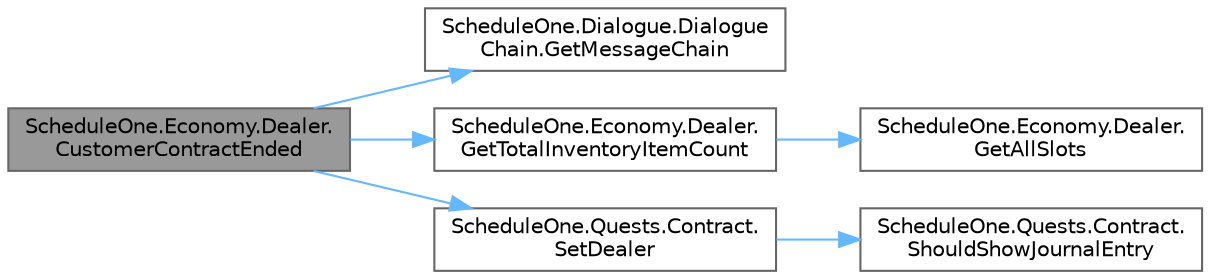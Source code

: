 digraph "ScheduleOne.Economy.Dealer.CustomerContractEnded"
{
 // LATEX_PDF_SIZE
  bgcolor="transparent";
  edge [fontname=Helvetica,fontsize=10,labelfontname=Helvetica,labelfontsize=10];
  node [fontname=Helvetica,fontsize=10,shape=box,height=0.2,width=0.4];
  rankdir="LR";
  Node1 [id="Node000001",label="ScheduleOne.Economy.Dealer.\lCustomerContractEnded",height=0.2,width=0.4,color="gray40", fillcolor="grey60", style="filled", fontcolor="black",tooltip=" "];
  Node1 -> Node2 [id="edge1_Node000001_Node000002",color="steelblue1",style="solid",tooltip=" "];
  Node2 [id="Node000002",label="ScheduleOne.Dialogue.Dialogue\lChain.GetMessageChain",height=0.2,width=0.4,color="grey40", fillcolor="white", style="filled",URL="$class_schedule_one_1_1_dialogue_1_1_dialogue_chain.html#a8b3d9d48cb6e5899f29ab632b3764ec6",tooltip=" "];
  Node1 -> Node3 [id="edge2_Node000001_Node000003",color="steelblue1",style="solid",tooltip=" "];
  Node3 [id="Node000003",label="ScheduleOne.Economy.Dealer.\lGetTotalInventoryItemCount",height=0.2,width=0.4,color="grey40", fillcolor="white", style="filled",URL="$class_schedule_one_1_1_economy_1_1_dealer.html#a9e5711e2367a7a00625100d214b313c7",tooltip=" "];
  Node3 -> Node4 [id="edge3_Node000003_Node000004",color="steelblue1",style="solid",tooltip=" "];
  Node4 [id="Node000004",label="ScheduleOne.Economy.Dealer.\lGetAllSlots",height=0.2,width=0.4,color="grey40", fillcolor="white", style="filled",URL="$class_schedule_one_1_1_economy_1_1_dealer.html#aec15b6ca47e0226668bb83c6ee48ddfc",tooltip=" "];
  Node1 -> Node5 [id="edge4_Node000001_Node000005",color="steelblue1",style="solid",tooltip=" "];
  Node5 [id="Node000005",label="ScheduleOne.Quests.Contract.\lSetDealer",height=0.2,width=0.4,color="grey40", fillcolor="white", style="filled",URL="$class_schedule_one_1_1_quests_1_1_contract.html#a0527ee0bcbdf6068718f06667ed28344",tooltip=" "];
  Node5 -> Node6 [id="edge5_Node000005_Node000006",color="steelblue1",style="solid",tooltip=" "];
  Node6 [id="Node000006",label="ScheduleOne.Quests.Contract.\lShouldShowJournalEntry",height=0.2,width=0.4,color="grey40", fillcolor="white", style="filled",URL="$class_schedule_one_1_1_quests_1_1_contract.html#a6e1db55236dab5b7661f798f6fca2973",tooltip=" "];
}
